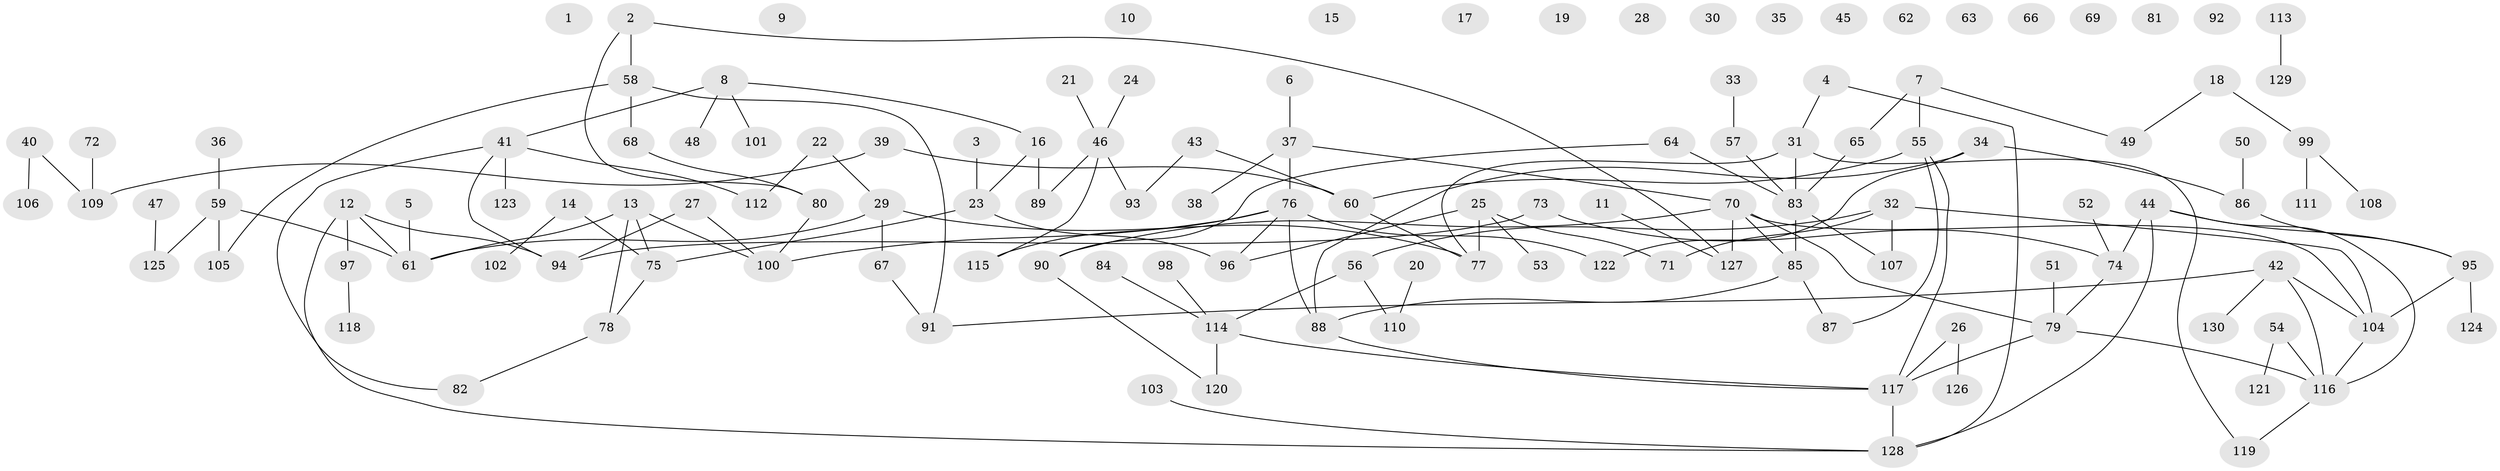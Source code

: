 // coarse degree distribution, {3: 0.24, 1: 0.2, 2: 0.24, 4: 0.22666666666666666, 6: 0.04, 5: 0.02666666666666667, 9: 0.013333333333333334, 8: 0.013333333333333334}
// Generated by graph-tools (version 1.1) at 2025/35/03/04/25 23:35:52]
// undirected, 130 vertices, 148 edges
graph export_dot {
  node [color=gray90,style=filled];
  1;
  2;
  3;
  4;
  5;
  6;
  7;
  8;
  9;
  10;
  11;
  12;
  13;
  14;
  15;
  16;
  17;
  18;
  19;
  20;
  21;
  22;
  23;
  24;
  25;
  26;
  27;
  28;
  29;
  30;
  31;
  32;
  33;
  34;
  35;
  36;
  37;
  38;
  39;
  40;
  41;
  42;
  43;
  44;
  45;
  46;
  47;
  48;
  49;
  50;
  51;
  52;
  53;
  54;
  55;
  56;
  57;
  58;
  59;
  60;
  61;
  62;
  63;
  64;
  65;
  66;
  67;
  68;
  69;
  70;
  71;
  72;
  73;
  74;
  75;
  76;
  77;
  78;
  79;
  80;
  81;
  82;
  83;
  84;
  85;
  86;
  87;
  88;
  89;
  90;
  91;
  92;
  93;
  94;
  95;
  96;
  97;
  98;
  99;
  100;
  101;
  102;
  103;
  104;
  105;
  106;
  107;
  108;
  109;
  110;
  111;
  112;
  113;
  114;
  115;
  116;
  117;
  118;
  119;
  120;
  121;
  122;
  123;
  124;
  125;
  126;
  127;
  128;
  129;
  130;
  2 -- 58;
  2 -- 80;
  2 -- 127;
  3 -- 23;
  4 -- 31;
  4 -- 128;
  5 -- 61;
  6 -- 37;
  7 -- 49;
  7 -- 55;
  7 -- 65;
  8 -- 16;
  8 -- 41;
  8 -- 48;
  8 -- 101;
  11 -- 127;
  12 -- 61;
  12 -- 94;
  12 -- 97;
  12 -- 128;
  13 -- 61;
  13 -- 75;
  13 -- 78;
  13 -- 100;
  14 -- 75;
  14 -- 102;
  16 -- 23;
  16 -- 89;
  18 -- 49;
  18 -- 99;
  20 -- 110;
  21 -- 46;
  22 -- 29;
  22 -- 112;
  23 -- 75;
  23 -- 96;
  24 -- 46;
  25 -- 53;
  25 -- 71;
  25 -- 77;
  25 -- 96;
  26 -- 117;
  26 -- 126;
  27 -- 94;
  27 -- 100;
  29 -- 61;
  29 -- 67;
  29 -- 77;
  31 -- 77;
  31 -- 83;
  31 -- 119;
  32 -- 56;
  32 -- 71;
  32 -- 104;
  32 -- 107;
  33 -- 57;
  34 -- 86;
  34 -- 88;
  34 -- 122;
  36 -- 59;
  37 -- 38;
  37 -- 70;
  37 -- 76;
  39 -- 60;
  39 -- 109;
  40 -- 106;
  40 -- 109;
  41 -- 82;
  41 -- 94;
  41 -- 112;
  41 -- 123;
  42 -- 91;
  42 -- 104;
  42 -- 116;
  42 -- 130;
  43 -- 60;
  43 -- 93;
  44 -- 74;
  44 -- 95;
  44 -- 116;
  44 -- 128;
  46 -- 89;
  46 -- 93;
  46 -- 115;
  47 -- 125;
  50 -- 86;
  51 -- 79;
  52 -- 74;
  54 -- 116;
  54 -- 121;
  55 -- 60;
  55 -- 87;
  55 -- 117;
  56 -- 110;
  56 -- 114;
  57 -- 83;
  58 -- 68;
  58 -- 91;
  58 -- 105;
  59 -- 61;
  59 -- 105;
  59 -- 125;
  60 -- 77;
  64 -- 83;
  64 -- 90;
  65 -- 83;
  67 -- 91;
  68 -- 80;
  70 -- 79;
  70 -- 85;
  70 -- 90;
  70 -- 104;
  70 -- 127;
  72 -- 109;
  73 -- 74;
  73 -- 94;
  74 -- 79;
  75 -- 78;
  76 -- 88;
  76 -- 96;
  76 -- 100;
  76 -- 115;
  76 -- 122;
  78 -- 82;
  79 -- 116;
  79 -- 117;
  80 -- 100;
  83 -- 85;
  83 -- 107;
  84 -- 114;
  85 -- 87;
  85 -- 88;
  86 -- 95;
  88 -- 117;
  90 -- 120;
  95 -- 104;
  95 -- 124;
  97 -- 118;
  98 -- 114;
  99 -- 108;
  99 -- 111;
  103 -- 128;
  104 -- 116;
  113 -- 129;
  114 -- 117;
  114 -- 120;
  116 -- 119;
  117 -- 128;
}
